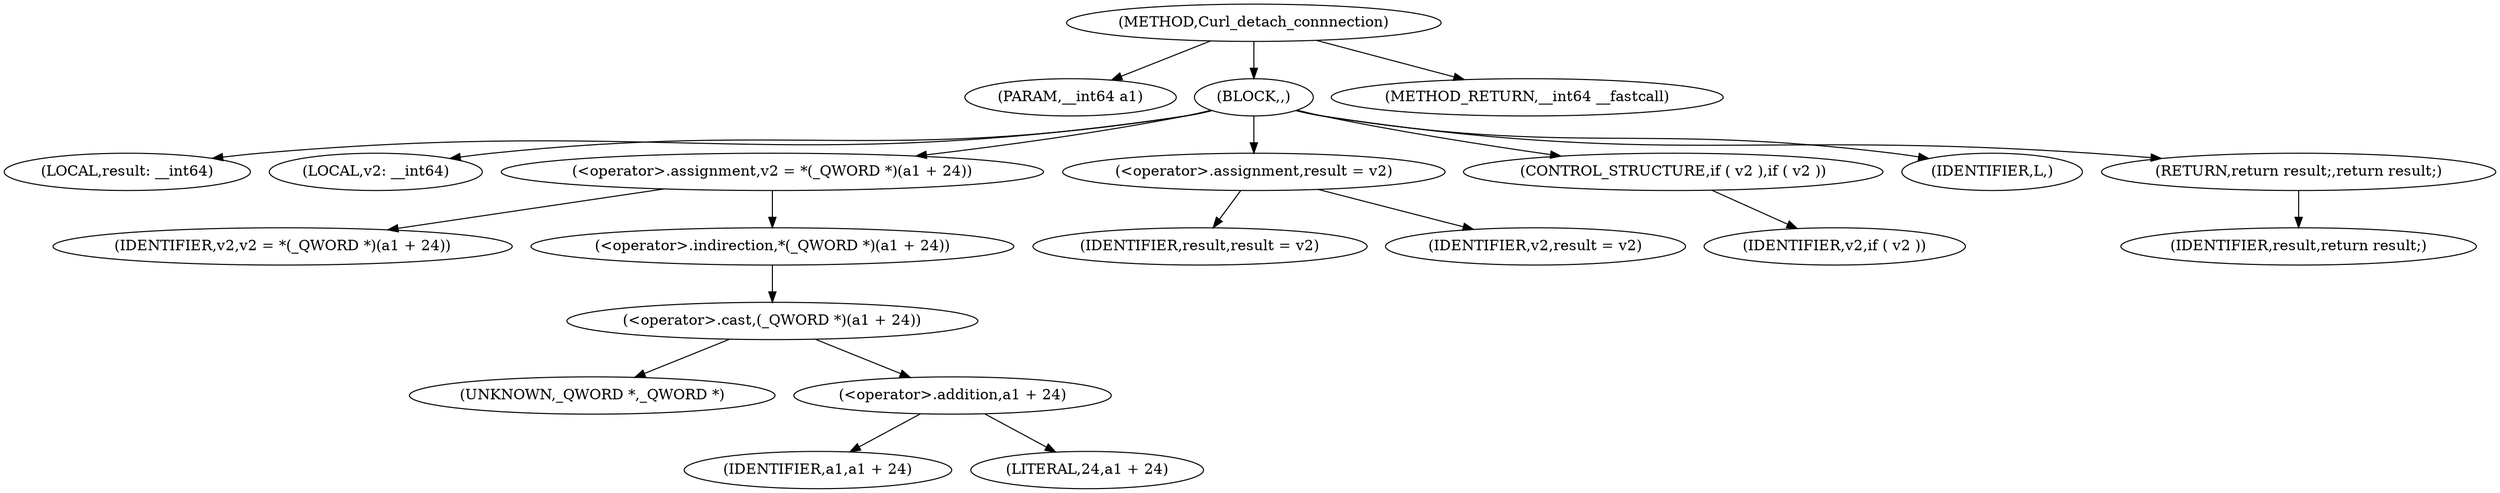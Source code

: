 digraph Curl_detach_connnection {  
"1000103" [label = "(METHOD,Curl_detach_connnection)" ]
"1000104" [label = "(PARAM,__int64 a1)" ]
"1000105" [label = "(BLOCK,,)" ]
"1000106" [label = "(LOCAL,result: __int64)" ]
"1000107" [label = "(LOCAL,v2: __int64)" ]
"1000108" [label = "(<operator>.assignment,v2 = *(_QWORD *)(a1 + 24))" ]
"1000109" [label = "(IDENTIFIER,v2,v2 = *(_QWORD *)(a1 + 24))" ]
"1000110" [label = "(<operator>.indirection,*(_QWORD *)(a1 + 24))" ]
"1000111" [label = "(<operator>.cast,(_QWORD *)(a1 + 24))" ]
"1000112" [label = "(UNKNOWN,_QWORD *,_QWORD *)" ]
"1000113" [label = "(<operator>.addition,a1 + 24)" ]
"1000114" [label = "(IDENTIFIER,a1,a1 + 24)" ]
"1000115" [label = "(LITERAL,24,a1 + 24)" ]
"1000116" [label = "(<operator>.assignment,result = v2)" ]
"1000117" [label = "(IDENTIFIER,result,result = v2)" ]
"1000118" [label = "(IDENTIFIER,v2,result = v2)" ]
"1000119" [label = "(CONTROL_STRUCTURE,if ( v2 ),if ( v2 ))" ]
"1000120" [label = "(IDENTIFIER,v2,if ( v2 ))" ]
"1000121" [label = "(IDENTIFIER,L,)" ]
"1000122" [label = "(RETURN,return result;,return result;)" ]
"1000123" [label = "(IDENTIFIER,result,return result;)" ]
"1000124" [label = "(METHOD_RETURN,__int64 __fastcall)" ]
  "1000103" -> "1000104" 
  "1000103" -> "1000105" 
  "1000103" -> "1000124" 
  "1000105" -> "1000106" 
  "1000105" -> "1000107" 
  "1000105" -> "1000108" 
  "1000105" -> "1000116" 
  "1000105" -> "1000119" 
  "1000105" -> "1000121" 
  "1000105" -> "1000122" 
  "1000108" -> "1000109" 
  "1000108" -> "1000110" 
  "1000110" -> "1000111" 
  "1000111" -> "1000112" 
  "1000111" -> "1000113" 
  "1000113" -> "1000114" 
  "1000113" -> "1000115" 
  "1000116" -> "1000117" 
  "1000116" -> "1000118" 
  "1000119" -> "1000120" 
  "1000122" -> "1000123" 
}
